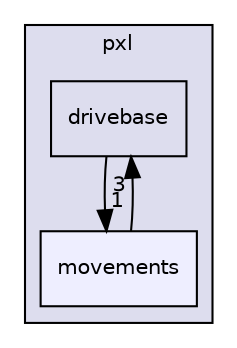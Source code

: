 digraph "include/pxl/movements" {
  compound=true
  node [ fontsize="10", fontname="Helvetica"];
  edge [ labelfontsize="10", labelfontname="Helvetica"];
  subgraph clusterdir_223a821f9d0f41fe283df0679d559c30 {
    graph [ bgcolor="#ddddee", pencolor="black", label="pxl" fontname="Helvetica", fontsize="10", URL="dir_223a821f9d0f41fe283df0679d559c30.html"]
  dir_b9c15b04b870febd75b2c7da7b08487e [shape=box label="drivebase" URL="dir_b9c15b04b870febd75b2c7da7b08487e.html"];
  dir_5cfc00ab41c6bfdb94de67ae19deb858 [shape=box, label="movements", style="filled", fillcolor="#eeeeff", pencolor="black", URL="dir_5cfc00ab41c6bfdb94de67ae19deb858.html"];
  }
  dir_b9c15b04b870febd75b2c7da7b08487e->dir_5cfc00ab41c6bfdb94de67ae19deb858 [headlabel="1", labeldistance=1.5 headhref="dir_000002_000003.html"];
  dir_5cfc00ab41c6bfdb94de67ae19deb858->dir_b9c15b04b870febd75b2c7da7b08487e [headlabel="3", labeldistance=1.5 headhref="dir_000003_000002.html"];
}
